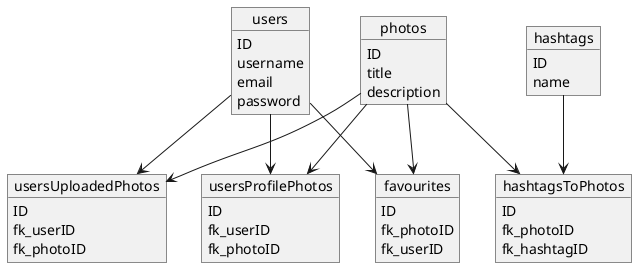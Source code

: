 @startuml

object users {
    ID
    username
    email
    password
}

object photos {
    ID
    title
    description
}

object hashtags {
    ID
    name
}

object usersUploadedPhotos {
    ID
    fk_userID
    fk_photoID
}

object usersProfilePhotos {
    ID
    fk_userID
    fk_photoID
}

object hashtagsToPhotos {
    ID
    fk_photoID
    fk_hashtagID
}

object favourites {
    ID
    fk_photoID
    fk_userID
}

hashtags --> hashtagsToPhotos 
photos --> hashtagsToPhotos 

photos --> favourites
users --> favourites

users --> usersUploadedPhotos 
photos --> usersUploadedPhotos 

users --> usersProfilePhotos
photos --> usersProfilePhotos


@enduml
